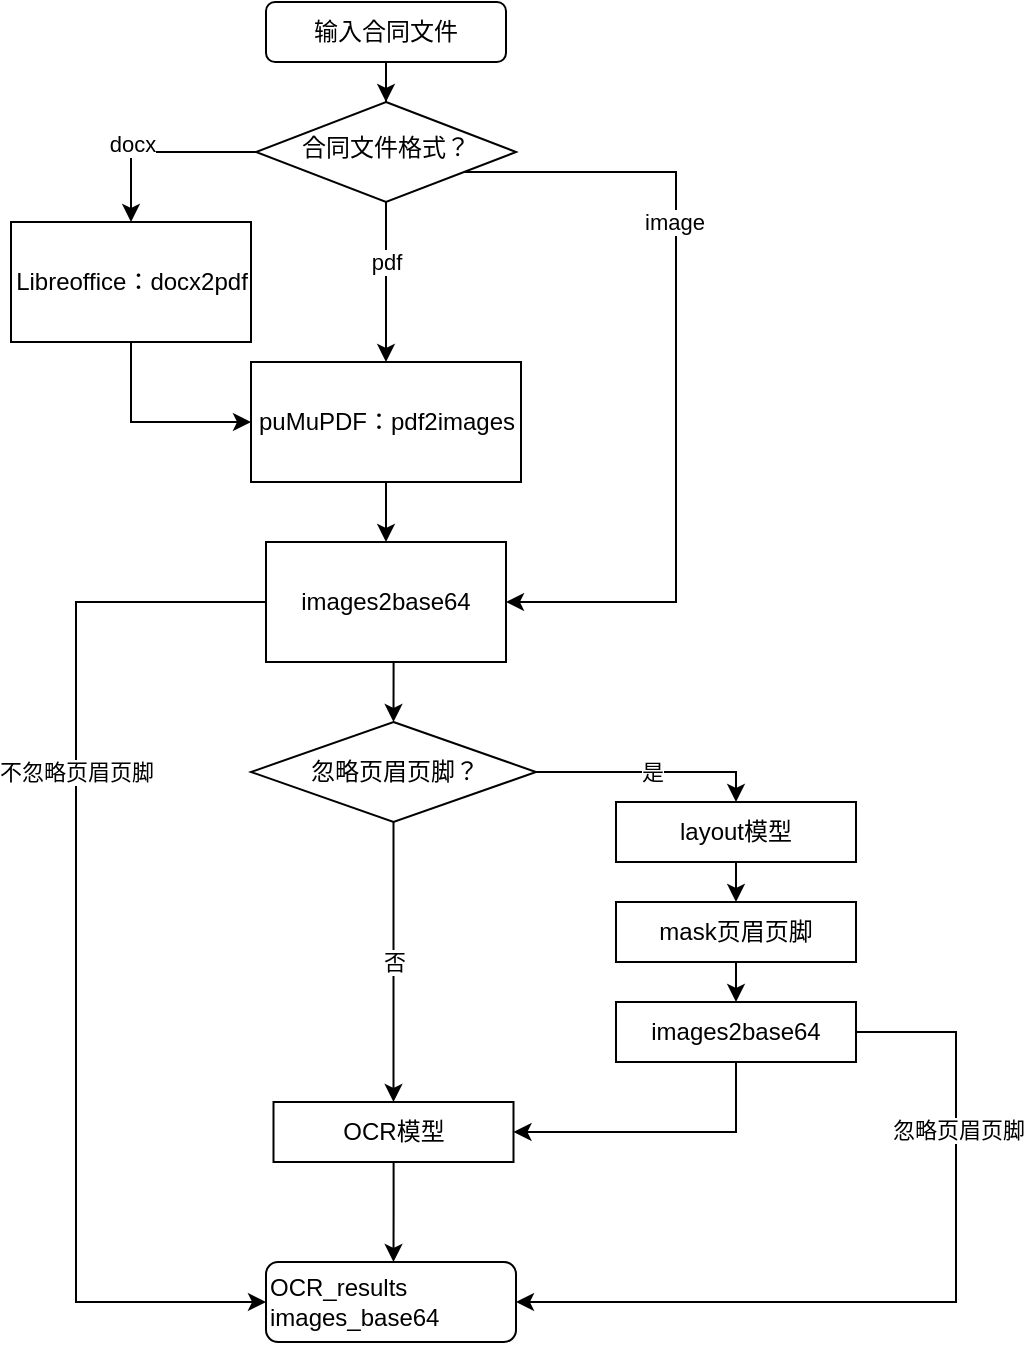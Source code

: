 <mxfile version="14.9.7" type="github">
  <diagram id="C5RBs43oDa-KdzZeNtuy" name="Page-1">
    <mxGraphModel dx="1213" dy="711" grid="1" gridSize="10" guides="1" tooltips="1" connect="1" arrows="1" fold="1" page="1" pageScale="1" pageWidth="827" pageHeight="1169" math="0" shadow="0">
      <root>
        <mxCell id="WIyWlLk6GJQsqaUBKTNV-0" />
        <mxCell id="WIyWlLk6GJQsqaUBKTNV-1" parent="WIyWlLk6GJQsqaUBKTNV-0" />
        <mxCell id="dzCtffNmc-GPnVu4bETe-4" style="edgeStyle=orthogonalEdgeStyle;rounded=0;orthogonalLoop=1;jettySize=auto;html=1;entryX=0.5;entryY=0;entryDx=0;entryDy=0;" edge="1" parent="WIyWlLk6GJQsqaUBKTNV-1" source="WIyWlLk6GJQsqaUBKTNV-6" target="dzCtffNmc-GPnVu4bETe-11">
          <mxGeometry relative="1" as="geometry">
            <mxPoint x="130" y="320" as="targetPoint" />
          </mxGeometry>
        </mxCell>
        <mxCell id="dzCtffNmc-GPnVu4bETe-10" value="docx" style="edgeLabel;html=1;align=center;verticalAlign=middle;resizable=0;points=[];" vertex="1" connectable="0" parent="dzCtffNmc-GPnVu4bETe-4">
          <mxGeometry x="0.441" y="-2" relative="1" as="geometry">
            <mxPoint x="2" y="-12" as="offset" />
          </mxGeometry>
        </mxCell>
        <mxCell id="dzCtffNmc-GPnVu4bETe-5" style="edgeStyle=orthogonalEdgeStyle;rounded=0;orthogonalLoop=1;jettySize=auto;html=1;entryX=0.5;entryY=0;entryDx=0;entryDy=0;" edge="1" parent="WIyWlLk6GJQsqaUBKTNV-1" source="WIyWlLk6GJQsqaUBKTNV-6" target="dzCtffNmc-GPnVu4bETe-12">
          <mxGeometry relative="1" as="geometry">
            <mxPoint x="255" y="320" as="targetPoint" />
          </mxGeometry>
        </mxCell>
        <mxCell id="dzCtffNmc-GPnVu4bETe-8" value="pdf" style="edgeLabel;html=1;align=center;verticalAlign=middle;resizable=0;points=[];" vertex="1" connectable="0" parent="dzCtffNmc-GPnVu4bETe-5">
          <mxGeometry x="-0.237" y="-1" relative="1" as="geometry">
            <mxPoint x="1" y="-1" as="offset" />
          </mxGeometry>
        </mxCell>
        <mxCell id="dzCtffNmc-GPnVu4bETe-6" style="edgeStyle=orthogonalEdgeStyle;rounded=0;orthogonalLoop=1;jettySize=auto;html=1;entryX=1;entryY=0.5;entryDx=0;entryDy=0;" edge="1" parent="WIyWlLk6GJQsqaUBKTNV-1" source="WIyWlLk6GJQsqaUBKTNV-6" target="dzCtffNmc-GPnVu4bETe-14">
          <mxGeometry relative="1" as="geometry">
            <mxPoint x="380" y="320" as="targetPoint" />
            <Array as="points">
              <mxPoint x="400" y="195" />
              <mxPoint x="400" y="410" />
            </Array>
          </mxGeometry>
        </mxCell>
        <mxCell id="dzCtffNmc-GPnVu4bETe-9" value="image" style="edgeLabel;html=1;align=center;verticalAlign=middle;resizable=0;points=[];" vertex="1" connectable="0" parent="dzCtffNmc-GPnVu4bETe-6">
          <mxGeometry x="0.474" y="-1" relative="1" as="geometry">
            <mxPoint y="-168" as="offset" />
          </mxGeometry>
        </mxCell>
        <mxCell id="WIyWlLk6GJQsqaUBKTNV-6" value="&lt;span&gt;合同文件格式？&lt;/span&gt;" style="rhombus;whiteSpace=wrap;html=1;shadow=0;fontFamily=Helvetica;fontSize=12;align=center;strokeWidth=1;spacing=6;spacingTop=-4;" parent="WIyWlLk6GJQsqaUBKTNV-1" vertex="1">
          <mxGeometry x="190" y="160" width="130" height="50" as="geometry" />
        </mxCell>
        <mxCell id="dzCtffNmc-GPnVu4bETe-29" style="edgeStyle=orthogonalEdgeStyle;rounded=0;orthogonalLoop=1;jettySize=auto;html=1;entryX=0.5;entryY=0;entryDx=0;entryDy=0;" edge="1" parent="WIyWlLk6GJQsqaUBKTNV-1" source="dzCtffNmc-GPnVu4bETe-0" target="WIyWlLk6GJQsqaUBKTNV-6">
          <mxGeometry relative="1" as="geometry" />
        </mxCell>
        <mxCell id="dzCtffNmc-GPnVu4bETe-0" value="输入合同文件" style="rounded=1;whiteSpace=wrap;html=1;fontSize=12;glass=0;strokeWidth=1;shadow=0;" vertex="1" parent="WIyWlLk6GJQsqaUBKTNV-1">
          <mxGeometry x="195" y="110" width="120" height="30" as="geometry" />
        </mxCell>
        <mxCell id="dzCtffNmc-GPnVu4bETe-13" style="edgeStyle=orthogonalEdgeStyle;rounded=0;orthogonalLoop=1;jettySize=auto;html=1;exitX=0.5;exitY=1;exitDx=0;exitDy=0;entryX=0;entryY=0.5;entryDx=0;entryDy=0;" edge="1" parent="WIyWlLk6GJQsqaUBKTNV-1" source="dzCtffNmc-GPnVu4bETe-11" target="dzCtffNmc-GPnVu4bETe-12">
          <mxGeometry relative="1" as="geometry" />
        </mxCell>
        <mxCell id="dzCtffNmc-GPnVu4bETe-11" value="Libreoffice：docx2pdf" style="rounded=0;whiteSpace=wrap;html=1;" vertex="1" parent="WIyWlLk6GJQsqaUBKTNV-1">
          <mxGeometry x="67.5" y="220" width="120" height="60" as="geometry" />
        </mxCell>
        <mxCell id="dzCtffNmc-GPnVu4bETe-15" style="edgeStyle=orthogonalEdgeStyle;rounded=0;orthogonalLoop=1;jettySize=auto;html=1;entryX=0.5;entryY=0;entryDx=0;entryDy=0;" edge="1" parent="WIyWlLk6GJQsqaUBKTNV-1" source="dzCtffNmc-GPnVu4bETe-12" target="dzCtffNmc-GPnVu4bETe-14">
          <mxGeometry relative="1" as="geometry" />
        </mxCell>
        <mxCell id="dzCtffNmc-GPnVu4bETe-12" value="puMuPDF：pdf2images" style="rounded=0;whiteSpace=wrap;html=1;" vertex="1" parent="WIyWlLk6GJQsqaUBKTNV-1">
          <mxGeometry x="187.5" y="290" width="135" height="60" as="geometry" />
        </mxCell>
        <mxCell id="dzCtffNmc-GPnVu4bETe-18" style="edgeStyle=orthogonalEdgeStyle;rounded=0;orthogonalLoop=1;jettySize=auto;html=1;exitX=0.5;exitY=1;exitDx=0;exitDy=0;entryX=0.5;entryY=0;entryDx=0;entryDy=0;" edge="1" parent="WIyWlLk6GJQsqaUBKTNV-1" source="dzCtffNmc-GPnVu4bETe-14" target="dzCtffNmc-GPnVu4bETe-17">
          <mxGeometry relative="1" as="geometry" />
        </mxCell>
        <mxCell id="dzCtffNmc-GPnVu4bETe-36" style="edgeStyle=orthogonalEdgeStyle;rounded=0;orthogonalLoop=1;jettySize=auto;html=1;exitX=0;exitY=0.5;exitDx=0;exitDy=0;entryX=0;entryY=0.5;entryDx=0;entryDy=0;" edge="1" parent="WIyWlLk6GJQsqaUBKTNV-1" source="dzCtffNmc-GPnVu4bETe-14" target="dzCtffNmc-GPnVu4bETe-31">
          <mxGeometry relative="1" as="geometry">
            <Array as="points">
              <mxPoint x="100" y="410" />
              <mxPoint x="100" y="760" />
            </Array>
          </mxGeometry>
        </mxCell>
        <mxCell id="dzCtffNmc-GPnVu4bETe-37" value="不忽略页眉页脚" style="edgeLabel;html=1;align=center;verticalAlign=middle;resizable=0;points=[];" vertex="1" connectable="0" parent="dzCtffNmc-GPnVu4bETe-36">
          <mxGeometry x="0.28" y="-3" relative="1" as="geometry">
            <mxPoint x="3" y="-166" as="offset" />
          </mxGeometry>
        </mxCell>
        <mxCell id="dzCtffNmc-GPnVu4bETe-14" value="images2base64" style="rounded=0;whiteSpace=wrap;html=1;" vertex="1" parent="WIyWlLk6GJQsqaUBKTNV-1">
          <mxGeometry x="195" y="380" width="120" height="60" as="geometry" />
        </mxCell>
        <mxCell id="dzCtffNmc-GPnVu4bETe-19" value="是" style="edgeStyle=orthogonalEdgeStyle;rounded=0;orthogonalLoop=1;jettySize=auto;html=1;exitX=1;exitY=0.5;exitDx=0;exitDy=0;entryX=0.5;entryY=0;entryDx=0;entryDy=0;" edge="1" parent="WIyWlLk6GJQsqaUBKTNV-1" source="dzCtffNmc-GPnVu4bETe-17" target="dzCtffNmc-GPnVu4bETe-21">
          <mxGeometry relative="1" as="geometry">
            <mxPoint x="400" y="510" as="targetPoint" />
            <Array as="points">
              <mxPoint x="430" y="495" />
            </Array>
          </mxGeometry>
        </mxCell>
        <mxCell id="dzCtffNmc-GPnVu4bETe-20" value="否" style="edgeStyle=orthogonalEdgeStyle;rounded=0;orthogonalLoop=1;jettySize=auto;html=1;exitX=0.5;exitY=1;exitDx=0;exitDy=0;entryX=0.5;entryY=0;entryDx=0;entryDy=0;" edge="1" parent="WIyWlLk6GJQsqaUBKTNV-1" source="dzCtffNmc-GPnVu4bETe-17" target="dzCtffNmc-GPnVu4bETe-22">
          <mxGeometry relative="1" as="geometry">
            <mxPoint x="255" y="600" as="targetPoint" />
          </mxGeometry>
        </mxCell>
        <mxCell id="dzCtffNmc-GPnVu4bETe-17" value="忽略页眉页脚？" style="rhombus;whiteSpace=wrap;html=1;" vertex="1" parent="WIyWlLk6GJQsqaUBKTNV-1">
          <mxGeometry x="187.5" y="470" width="142.5" height="50" as="geometry" />
        </mxCell>
        <mxCell id="dzCtffNmc-GPnVu4bETe-27" style="edgeStyle=orthogonalEdgeStyle;rounded=0;orthogonalLoop=1;jettySize=auto;html=1;exitX=0.5;exitY=1;exitDx=0;exitDy=0;entryX=0.5;entryY=0;entryDx=0;entryDy=0;" edge="1" parent="WIyWlLk6GJQsqaUBKTNV-1" source="dzCtffNmc-GPnVu4bETe-21" target="dzCtffNmc-GPnVu4bETe-26">
          <mxGeometry relative="1" as="geometry" />
        </mxCell>
        <mxCell id="dzCtffNmc-GPnVu4bETe-21" value="layout模型" style="rounded=0;whiteSpace=wrap;html=1;" vertex="1" parent="WIyWlLk6GJQsqaUBKTNV-1">
          <mxGeometry x="370" y="510" width="120" height="30" as="geometry" />
        </mxCell>
        <mxCell id="dzCtffNmc-GPnVu4bETe-30" style="edgeStyle=orthogonalEdgeStyle;rounded=0;orthogonalLoop=1;jettySize=auto;html=1;" edge="1" parent="WIyWlLk6GJQsqaUBKTNV-1" source="dzCtffNmc-GPnVu4bETe-22">
          <mxGeometry relative="1" as="geometry">
            <mxPoint x="258.75" y="740" as="targetPoint" />
          </mxGeometry>
        </mxCell>
        <mxCell id="dzCtffNmc-GPnVu4bETe-22" value="OCR模型" style="rounded=0;whiteSpace=wrap;html=1;" vertex="1" parent="WIyWlLk6GJQsqaUBKTNV-1">
          <mxGeometry x="198.75" y="660" width="120" height="30" as="geometry" />
        </mxCell>
        <mxCell id="dzCtffNmc-GPnVu4bETe-25" style="edgeStyle=orthogonalEdgeStyle;rounded=0;orthogonalLoop=1;jettySize=auto;html=1;exitX=0.5;exitY=1;exitDx=0;exitDy=0;entryX=1;entryY=0.5;entryDx=0;entryDy=0;" edge="1" parent="WIyWlLk6GJQsqaUBKTNV-1" source="dzCtffNmc-GPnVu4bETe-23" target="dzCtffNmc-GPnVu4bETe-22">
          <mxGeometry relative="1" as="geometry">
            <Array as="points">
              <mxPoint x="430" y="675" />
            </Array>
          </mxGeometry>
        </mxCell>
        <mxCell id="dzCtffNmc-GPnVu4bETe-34" style="edgeStyle=orthogonalEdgeStyle;rounded=0;orthogonalLoop=1;jettySize=auto;html=1;entryX=1;entryY=0.5;entryDx=0;entryDy=0;" edge="1" parent="WIyWlLk6GJQsqaUBKTNV-1" source="dzCtffNmc-GPnVu4bETe-23" target="dzCtffNmc-GPnVu4bETe-31">
          <mxGeometry relative="1" as="geometry">
            <Array as="points">
              <mxPoint x="540" y="625" />
              <mxPoint x="540" y="760" />
            </Array>
          </mxGeometry>
        </mxCell>
        <mxCell id="dzCtffNmc-GPnVu4bETe-35" value="忽略页眉页脚" style="edgeLabel;html=1;align=center;verticalAlign=middle;resizable=0;points=[];" vertex="1" connectable="0" parent="dzCtffNmc-GPnVu4bETe-34">
          <mxGeometry x="-0.511" y="1" relative="1" as="geometry">
            <mxPoint as="offset" />
          </mxGeometry>
        </mxCell>
        <mxCell id="dzCtffNmc-GPnVu4bETe-23" value="&lt;span&gt;images2base64&lt;/span&gt;" style="rounded=0;whiteSpace=wrap;html=1;" vertex="1" parent="WIyWlLk6GJQsqaUBKTNV-1">
          <mxGeometry x="370" y="610" width="120" height="30" as="geometry" />
        </mxCell>
        <mxCell id="dzCtffNmc-GPnVu4bETe-28" style="edgeStyle=orthogonalEdgeStyle;rounded=0;orthogonalLoop=1;jettySize=auto;html=1;exitX=0.5;exitY=1;exitDx=0;exitDy=0;entryX=0.5;entryY=0;entryDx=0;entryDy=0;" edge="1" parent="WIyWlLk6GJQsqaUBKTNV-1" source="dzCtffNmc-GPnVu4bETe-26" target="dzCtffNmc-GPnVu4bETe-23">
          <mxGeometry relative="1" as="geometry" />
        </mxCell>
        <mxCell id="dzCtffNmc-GPnVu4bETe-26" value="mask页眉页脚" style="rounded=0;whiteSpace=wrap;html=1;" vertex="1" parent="WIyWlLk6GJQsqaUBKTNV-1">
          <mxGeometry x="370" y="560" width="120" height="30" as="geometry" />
        </mxCell>
        <mxCell id="dzCtffNmc-GPnVu4bETe-31" value="OCR_results&lt;br&gt;images_base64" style="rounded=1;whiteSpace=wrap;html=1;align=left;" vertex="1" parent="WIyWlLk6GJQsqaUBKTNV-1">
          <mxGeometry x="195" y="740" width="125" height="40" as="geometry" />
        </mxCell>
      </root>
    </mxGraphModel>
  </diagram>
</mxfile>
